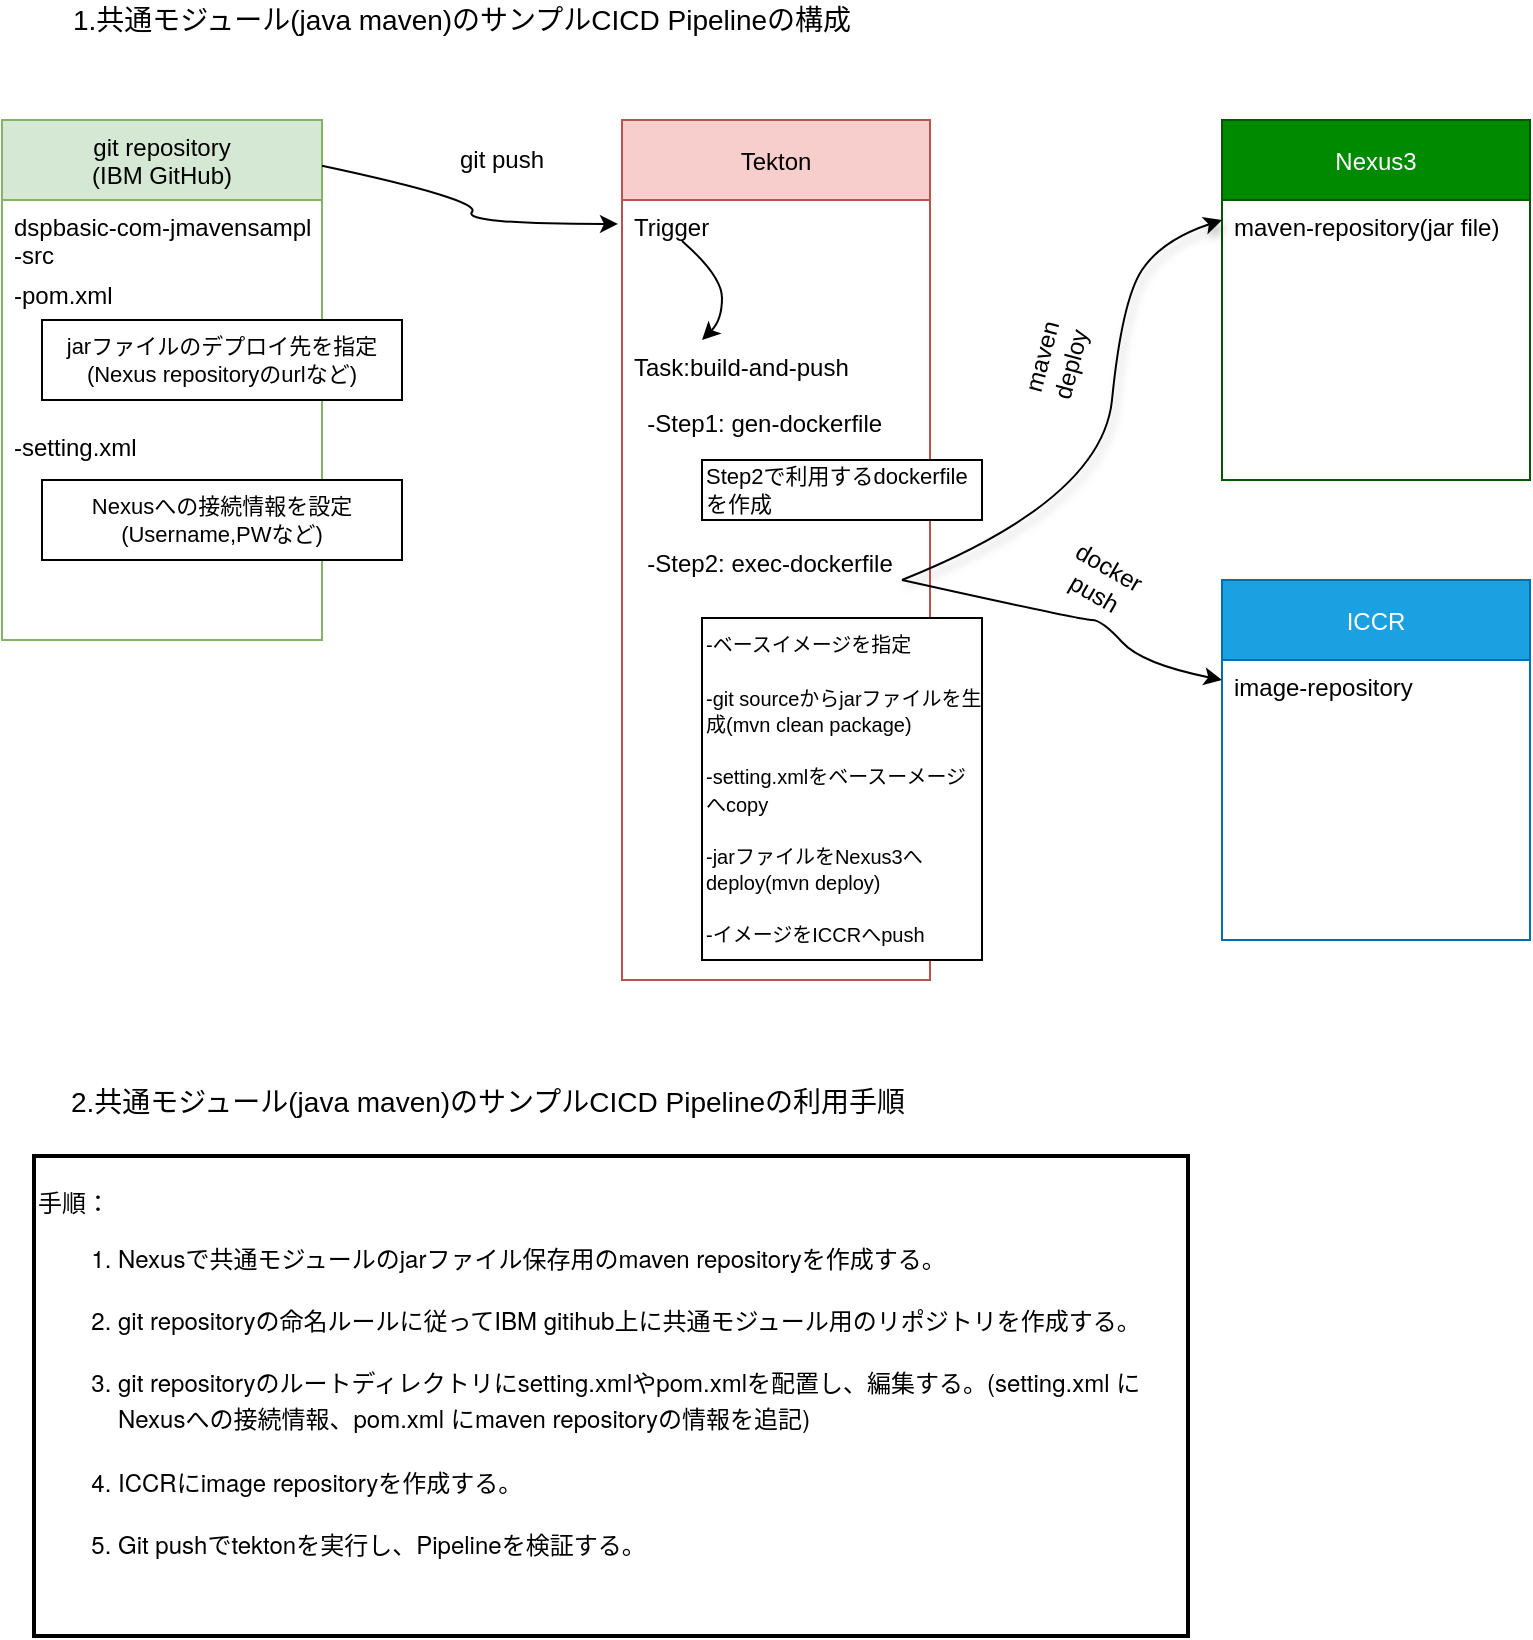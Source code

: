 <mxfile version="14.1.9" type="github">
  <diagram id="_KB4uaqU4iEbdOXhJTjG" name="Page-1">
    <mxGraphModel dx="1127" dy="978" grid="0" gridSize="10" guides="1" tooltips="1" connect="1" arrows="1" fold="1" page="1" pageScale="1" pageWidth="827" pageHeight="1169" math="0" shadow="0">
      <root>
        <mxCell id="0" />
        <mxCell id="1" parent="0" />
        <mxCell id="yr5TdyFtEIAfdWuPYArd-6" value="Tekton" style="swimlane;fontStyle=0;childLayout=stackLayout;horizontal=1;startSize=40;horizontalStack=0;resizeParent=1;resizeParentMax=0;resizeLast=0;collapsible=1;marginBottom=0;align=center;fontSize=12;fillColor=#f8cecc;strokeColor=#b85450;" vertex="1" parent="1">
          <mxGeometry x="350" y="210" width="154" height="430" as="geometry" />
        </mxCell>
        <mxCell id="yr5TdyFtEIAfdWuPYArd-7" value="Trigger" style="text;strokeColor=none;fillColor=none;spacingLeft=4;spacingRight=4;overflow=hidden;rotatable=0;points=[[0,0.5],[1,0.5]];portConstraint=eastwest;fontSize=12;" vertex="1" parent="yr5TdyFtEIAfdWuPYArd-6">
          <mxGeometry y="40" width="154" height="70" as="geometry" />
        </mxCell>
        <mxCell id="yr5TdyFtEIAfdWuPYArd-24" value="" style="curved=1;endArrow=classic;html=1;fontSize=12;exitX=1;exitY=0.088;exitDx=0;exitDy=0;exitPerimeter=0;entryX=0.26;entryY=0;entryDx=0;entryDy=0;entryPerimeter=0;" edge="1" parent="yr5TdyFtEIAfdWuPYArd-6" target="yr5TdyFtEIAfdWuPYArd-8">
          <mxGeometry width="50" height="50" relative="1" as="geometry">
            <mxPoint x="30" y="60.44" as="sourcePoint" />
            <mxPoint x="197.998" y="89.53" as="targetPoint" />
            <Array as="points">
              <mxPoint x="50" y="78" />
              <mxPoint x="50" y="100" />
            </Array>
          </mxGeometry>
        </mxCell>
        <mxCell id="yr5TdyFtEIAfdWuPYArd-8" value="Task:build-and-push&#xa;&#xa;  -Step1: gen-dockerfile&#xa;&#xa;&#xa;&#xa;&#xa;  -Step2: exec-dockerfile" style="text;strokeColor=none;fillColor=none;spacingLeft=4;spacingRight=4;overflow=hidden;rotatable=0;points=[[0,0.5],[1,0.5]];portConstraint=eastwest;fontSize=12;" vertex="1" parent="yr5TdyFtEIAfdWuPYArd-6">
          <mxGeometry y="110" width="154" height="320" as="geometry" />
        </mxCell>
        <mxCell id="yr5TdyFtEIAfdWuPYArd-10" value="git repository&#xa;(IBM GitHub)" style="swimlane;fontStyle=0;childLayout=stackLayout;horizontal=1;startSize=40;horizontalStack=0;resizeParent=1;resizeParentMax=0;resizeLast=0;collapsible=1;marginBottom=0;align=center;fontSize=12;fillColor=#d5e8d4;strokeColor=#82b366;" vertex="1" parent="1">
          <mxGeometry x="40" y="210" width="160" height="260" as="geometry" />
        </mxCell>
        <mxCell id="yr5TdyFtEIAfdWuPYArd-11" value="dspbasic-com-jmavensample&#xa;-src" style="text;strokeColor=none;fillColor=none;spacingLeft=4;spacingRight=4;overflow=hidden;rotatable=0;points=[[0,0.5],[1,0.5]];portConstraint=eastwest;fontSize=12;" vertex="1" parent="yr5TdyFtEIAfdWuPYArd-10">
          <mxGeometry y="40" width="160" height="34" as="geometry" />
        </mxCell>
        <mxCell id="yr5TdyFtEIAfdWuPYArd-12" value="-pom.xml&#xa;   " style="text;strokeColor=none;fillColor=none;spacingLeft=4;spacingRight=4;overflow=hidden;rotatable=0;points=[[0,0.5],[1,0.5]];portConstraint=eastwest;fontSize=12;" vertex="1" parent="yr5TdyFtEIAfdWuPYArd-10">
          <mxGeometry y="74" width="160" height="76" as="geometry" />
        </mxCell>
        <mxCell id="yr5TdyFtEIAfdWuPYArd-13" value="-setting.xml" style="text;strokeColor=none;fillColor=none;spacingLeft=4;spacingRight=4;overflow=hidden;rotatable=0;points=[[0,0.5],[1,0.5]];portConstraint=eastwest;fontSize=12;" vertex="1" parent="yr5TdyFtEIAfdWuPYArd-10">
          <mxGeometry y="150" width="160" height="110" as="geometry" />
        </mxCell>
        <mxCell id="yr5TdyFtEIAfdWuPYArd-15" value="Nexus3" style="swimlane;fontStyle=0;childLayout=stackLayout;horizontal=1;startSize=40;horizontalStack=0;resizeParent=1;resizeParentMax=0;resizeLast=0;collapsible=1;marginBottom=0;align=center;fontSize=12;fillColor=#008a00;strokeColor=#005700;fontColor=#ffffff;" vertex="1" parent="1">
          <mxGeometry x="650" y="210" width="154" height="180" as="geometry" />
        </mxCell>
        <mxCell id="yr5TdyFtEIAfdWuPYArd-16" value="maven-repository(jar file)" style="text;strokeColor=none;fillColor=none;spacingLeft=4;spacingRight=4;overflow=hidden;rotatable=0;points=[[0,0.5],[1,0.5]];portConstraint=eastwest;fontSize=12;" vertex="1" parent="yr5TdyFtEIAfdWuPYArd-15">
          <mxGeometry y="40" width="154" height="140" as="geometry" />
        </mxCell>
        <mxCell id="yr5TdyFtEIAfdWuPYArd-19" value="ICCR" style="swimlane;fontStyle=0;childLayout=stackLayout;horizontal=1;startSize=40;horizontalStack=0;resizeParent=1;resizeParentMax=0;resizeLast=0;collapsible=1;marginBottom=0;align=center;fontSize=12;fillColor=#1ba1e2;strokeColor=#006EAF;fontColor=#ffffff;" vertex="1" parent="1">
          <mxGeometry x="650" y="440" width="154" height="180" as="geometry" />
        </mxCell>
        <mxCell id="yr5TdyFtEIAfdWuPYArd-20" value="image-repository" style="text;strokeColor=none;fillColor=none;spacingLeft=4;spacingRight=4;overflow=hidden;rotatable=0;points=[[0,0.5],[1,0.5]];portConstraint=eastwest;fontSize=12;" vertex="1" parent="yr5TdyFtEIAfdWuPYArd-19">
          <mxGeometry y="40" width="154" height="140" as="geometry" />
        </mxCell>
        <mxCell id="yr5TdyFtEIAfdWuPYArd-21" value="" style="curved=1;endArrow=classic;html=1;fontSize=12;exitX=1;exitY=0.088;exitDx=0;exitDy=0;exitPerimeter=0;entryX=-0.013;entryY=0.171;entryDx=0;entryDy=0;entryPerimeter=0;" edge="1" parent="1" source="yr5TdyFtEIAfdWuPYArd-10" target="yr5TdyFtEIAfdWuPYArd-7">
          <mxGeometry width="50" height="50" relative="1" as="geometry">
            <mxPoint x="340" y="500" as="sourcePoint" />
            <mxPoint x="390" y="450" as="targetPoint" />
            <Array as="points">
              <mxPoint x="280" y="250" />
              <mxPoint x="270" y="262" />
            </Array>
          </mxGeometry>
        </mxCell>
        <mxCell id="yr5TdyFtEIAfdWuPYArd-23" value="git push" style="text;html=1;strokeColor=none;fillColor=none;align=center;verticalAlign=middle;whiteSpace=wrap;rounded=0;fontSize=12;" vertex="1" parent="1">
          <mxGeometry x="260" y="220" width="60" height="20" as="geometry" />
        </mxCell>
        <mxCell id="yr5TdyFtEIAfdWuPYArd-25" value="" style="curved=1;endArrow=classic;html=1;fontSize=12;entryX=0;entryY=0.071;entryDx=0;entryDy=0;entryPerimeter=0;" edge="1" parent="1" target="yr5TdyFtEIAfdWuPYArd-20">
          <mxGeometry width="50" height="50" relative="1" as="geometry">
            <mxPoint x="490" y="440" as="sourcePoint" />
            <mxPoint x="510.0" y="480" as="targetPoint" />
            <Array as="points">
              <mxPoint x="580" y="460" />
              <mxPoint x="590" y="460" />
              <mxPoint x="610" y="482" />
            </Array>
          </mxGeometry>
        </mxCell>
        <mxCell id="yr5TdyFtEIAfdWuPYArd-27" value="" style="curved=1;endArrow=classic;html=1;fontSize=12;shadow=1;exitX=0.909;exitY=0.375;exitDx=0;exitDy=0;exitPerimeter=0;" edge="1" parent="1" source="yr5TdyFtEIAfdWuPYArd-8">
          <mxGeometry width="50" height="50" relative="1" as="geometry">
            <mxPoint x="490" y="430" as="sourcePoint" />
            <mxPoint x="650" y="260" as="targetPoint" />
            <Array as="points">
              <mxPoint x="590" y="400" />
              <mxPoint x="600" y="300" />
              <mxPoint x="620" y="270" />
            </Array>
          </mxGeometry>
        </mxCell>
        <mxCell id="yr5TdyFtEIAfdWuPYArd-31" value="maven deploy" style="text;html=1;strokeColor=none;fillColor=none;align=center;verticalAlign=middle;whiteSpace=wrap;rounded=0;fontSize=12;rotation=-75;" vertex="1" parent="1">
          <mxGeometry x="537" y="320" width="60" height="20" as="geometry" />
        </mxCell>
        <mxCell id="yr5TdyFtEIAfdWuPYArd-33" value="docker push" style="text;html=1;strokeColor=none;fillColor=none;align=center;verticalAlign=middle;whiteSpace=wrap;rounded=0;fontSize=12;rotation=30;" vertex="1" parent="1">
          <mxGeometry x="560" y="430" width="60" height="20" as="geometry" />
        </mxCell>
        <mxCell id="yr5TdyFtEIAfdWuPYArd-38" value="jarファイルのデプロイ先を指定&lt;br&gt;(Nexus repositoryのurlなど)" style="rounded=0;whiteSpace=wrap;html=1;fontSize=11;" vertex="1" parent="1">
          <mxGeometry x="60" y="310" width="180" height="40" as="geometry" />
        </mxCell>
        <mxCell id="yr5TdyFtEIAfdWuPYArd-39" value="Nexusへの接続情報を設定&lt;br&gt;(Username,PWなど)" style="rounded=0;whiteSpace=wrap;html=1;fontSize=11;" vertex="1" parent="1">
          <mxGeometry x="60" y="390" width="180" height="40" as="geometry" />
        </mxCell>
        <mxCell id="yr5TdyFtEIAfdWuPYArd-40" value="Step2で利用するdockerfileを作成" style="rounded=0;whiteSpace=wrap;html=1;fontSize=11;align=left;" vertex="1" parent="1">
          <mxGeometry x="390" y="380" width="140" height="30" as="geometry" />
        </mxCell>
        <mxCell id="yr5TdyFtEIAfdWuPYArd-44" value="&lt;font style=&quot;font-size: 10px&quot;&gt;-ベースイメージを指定&lt;br&gt;&lt;br&gt;-git sourceからjarファイルを生成(mvn clean package)&lt;br&gt;&lt;br&gt;-setting.xmlをベースーメージへcopy&lt;br&gt;&lt;br&gt;-jarファイルをNexus3へdeploy(mvn deploy)&lt;br&gt;&lt;br&gt;-イメージをICCRへpush&lt;/font&gt;" style="rounded=0;whiteSpace=wrap;html=1;fontSize=11;align=left;" vertex="1" parent="1">
          <mxGeometry x="390" y="459" width="140" height="171" as="geometry" />
        </mxCell>
        <mxCell id="yr5TdyFtEIAfdWuPYArd-47" value="&lt;font style=&quot;font-size: 14px&quot;&gt;1.共通モジュール(java maven)のサンプルCICD Pipelineの構成&lt;/font&gt;" style="text;html=1;strokeColor=none;fillColor=none;align=center;verticalAlign=middle;whiteSpace=wrap;rounded=0;fontSize=11;strokeWidth=2;" vertex="1" parent="1">
          <mxGeometry x="39" y="150" width="462" height="20" as="geometry" />
        </mxCell>
        <mxCell id="yr5TdyFtEIAfdWuPYArd-48" value="&lt;font style=&quot;font-size: 14px&quot;&gt;2.共通モジュール(java maven)のサンプルCICD Pipelineの利用手順&lt;/font&gt;" style="text;html=1;strokeColor=none;fillColor=none;align=center;verticalAlign=middle;whiteSpace=wrap;rounded=0;fontSize=11;strokeWidth=2;" vertex="1" parent="1">
          <mxGeometry x="49" y="691" width="468" height="20" as="geometry" />
        </mxCell>
        <mxCell id="yr5TdyFtEIAfdWuPYArd-49" value="&lt;p style=&quot;margin: 0.0px 0.0px 0.0px 0.0px ; font: 12.0px &amp;#34;helvetica neue&amp;#34;&quot;&gt;手順：&lt;/p&gt;&lt;ol style=&quot;list-style-type: decimal&quot;&gt;&lt;li style=&quot;margin: 0.0px 0.0px 0.0px 0.0px ; font: 12.0px &amp;#34;helvetica neue&amp;#34;&quot;&gt;Nexus&lt;span style=&quot;font: 12.0px &amp;#34;hiragino sans&amp;#34;&quot;&gt;で共通モジュールの&lt;/span&gt;jar&lt;span style=&quot;font: 12.0px &amp;#34;hiragino sans&amp;#34;&quot;&gt;ファイル保存用の&lt;/span&gt;maven repository&lt;span style=&quot;font: 12.0px &amp;#34;hiragino sans&amp;#34;&quot;&gt;を作成する。&lt;/span&gt;&lt;/li&gt;&lt;br&gt;&lt;li style=&quot;margin: 0.0px 0.0px 0.0px 0.0px ; font: 12.0px &amp;#34;helvetica neue&amp;#34;&quot;&gt; git&amp;nbsp;&lt;span style=&quot;font: 12.0px &amp;#34;hiragino sans&amp;#34;&quot;&gt;&lt;span style=&quot;font-family: &amp;#34;helvetica neue&amp;#34;&quot;&gt;repository&lt;/span&gt;の命名ルールに従って&lt;/span&gt;IBM gitihub&lt;span style=&quot;font: 12.0px &amp;#34;hiragino sans&amp;#34;&quot;&gt;上に共通モジュール用のリポジトリを作成する。&lt;/span&gt;&lt;/li&gt;&lt;br&gt;&lt;li style=&quot;margin: 0.0px 0.0px 0.0px 0.0px ; font: 12.0px &amp;#34;helvetica neue&amp;#34;&quot;&gt;git&amp;nbsp;repositoryのルートディレクトリにsetting.xml&lt;span style=&quot;font: 12.0px &amp;#34;hiragino sans&amp;#34;&quot;&gt;や&lt;/span&gt;pom.xml&lt;span style=&quot;font: 12.0px &amp;#34;hiragino sans&amp;#34;&quot;&gt;を配置し、編集する。&lt;/span&gt;(setting.xml &lt;span style=&quot;font: 12.0px &amp;#34;hiragino sans&amp;#34;&quot;&gt;に&lt;/span&gt;Nexus&lt;span style=&quot;font: 12.0px &amp;#34;hiragino sans&amp;#34;&quot;&gt;への接続情報、&lt;/span&gt;pom.xml &lt;span style=&quot;font: 12.0px &amp;#34;hiragino sans&amp;#34;&quot;&gt;に&lt;/span&gt;maven repository&lt;span style=&quot;font: 12.0px &amp;#34;hiragino sans&amp;#34;&quot;&gt;の情報を追記&lt;/span&gt;)&lt;/li&gt;&lt;br&gt;&lt;li style=&quot;margin: 0.0px 0.0px 0.0px 0.0px ; font: 12.0px &amp;#34;helvetica neue&amp;#34;&quot;&gt;ICCR&lt;span style=&quot;font: 12.0px &amp;#34;hiragino sans&amp;#34;&quot;&gt;に&lt;/span&gt;image repository&lt;span style=&quot;font: 12.0px &amp;#34;hiragino sans&amp;#34;&quot;&gt;を作成する。&lt;/span&gt;&lt;/li&gt;&lt;br&gt;&lt;li style=&quot;margin: 0.0px 0.0px 0.0px 0.0px ; font: 12.0px &amp;#34;helvetica neue&amp;#34;&quot;&gt;Git push&lt;span style=&quot;font: 12.0px &amp;#34;hiragino sans&amp;#34;&quot;&gt;で&lt;/span&gt;tekton&lt;span style=&quot;font: 12.0px &amp;#34;hiragino sans&amp;#34;&quot;&gt;を実行し、&lt;/span&gt;Pipeline&lt;span style=&quot;font: 12.0px &amp;#34;hiragino sans&amp;#34;&quot;&gt;を検証する。&lt;/span&gt;&lt;/li&gt;&lt;br&gt;&lt;/ol&gt;" style="rounded=0;whiteSpace=wrap;html=1;strokeWidth=2;fontSize=11;align=left;" vertex="1" parent="1">
          <mxGeometry x="56" y="728" width="577" height="240" as="geometry" />
        </mxCell>
      </root>
    </mxGraphModel>
  </diagram>
</mxfile>
